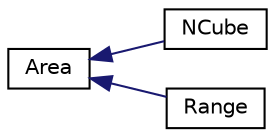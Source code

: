 digraph "Graphical Class Hierarchy"
{
  edge [fontname="Helvetica",fontsize="10",labelfontname="Helvetica",labelfontsize="10"];
  node [fontname="Helvetica",fontsize="10",shape=record];
  rankdir="LR";
  Node0 [label="Area",height=0.2,width=0.4,color="black", fillcolor="white", style="filled",URL="$class_area.html"];
  Node0 -> Node1 [dir="back",color="midnightblue",fontsize="10",style="solid",fontname="Helvetica"];
  Node1 [label="NCube",height=0.2,width=0.4,color="black", fillcolor="white", style="filled",URL="$class_n_cube.html"];
  Node0 -> Node2 [dir="back",color="midnightblue",fontsize="10",style="solid",fontname="Helvetica"];
  Node2 [label="Range",height=0.2,width=0.4,color="black", fillcolor="white", style="filled",URL="$class_range.html"];
}
